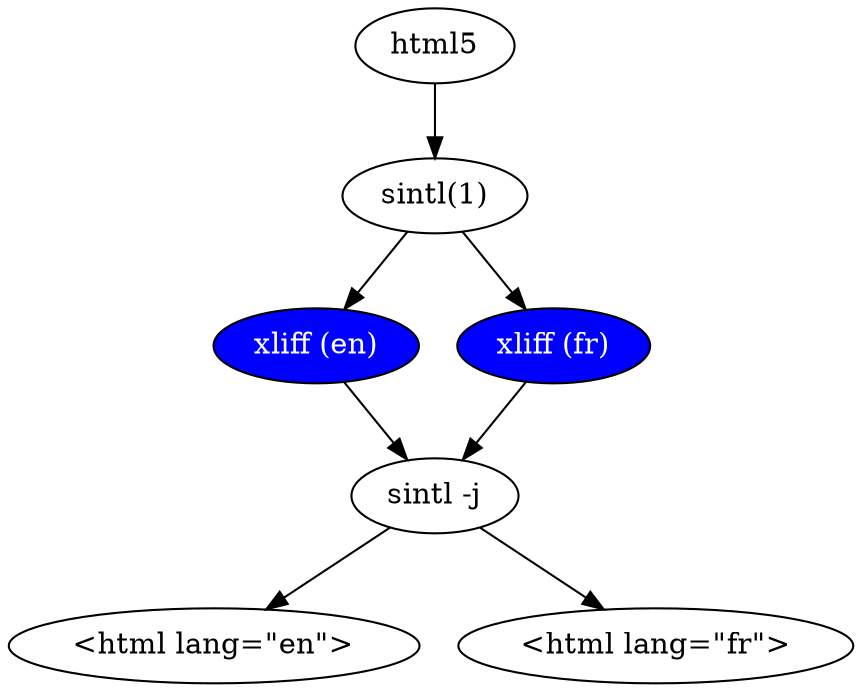 digraph {
	bgcolor="transparent";

	config [label="html5"];
	bin [label="sintl(1)"];
	bin2 [label="sintl -j"];

	xliffen [label="xliff (en)", style="filled", fillcolor="blue", fontcolor="white"];
	xlifffr [label="xliff (fr)", style="filled", fillcolor="blue", fontcolor="white"];

	htmlen [label="<html lang=\"en\">"]
	htmlfr [label="<html lang=\"fr\">"]

	config -> bin;
	bin -> xliffen;
	bin -> xlifffr;

	xliffen -> bin2;
	xlifffr -> bin2;

	bin2 -> htmlen;
	bin2 -> htmlfr;
}
